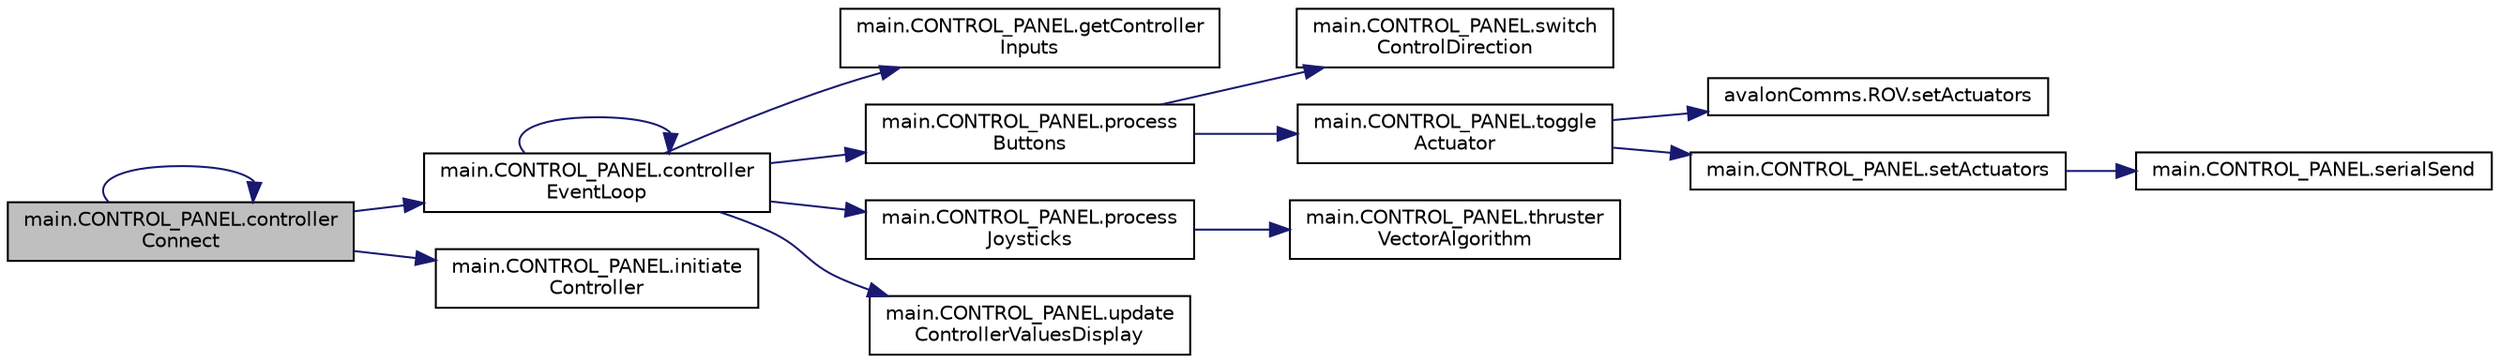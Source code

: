 digraph "main.CONTROL_PANEL.controllerConnect"
{
 // LATEX_PDF_SIZE
  edge [fontname="Helvetica",fontsize="10",labelfontname="Helvetica",labelfontsize="10"];
  node [fontname="Helvetica",fontsize="10",shape=record];
  rankdir="LR";
  Node1 [label="main.CONTROL_PANEL.controller\lConnect",height=0.2,width=0.4,color="black", fillcolor="grey75", style="filled", fontcolor="black",tooltip=" "];
  Node1 -> Node1 [color="midnightblue",fontsize="10",style="solid",fontname="Helvetica"];
  Node1 -> Node2 [color="midnightblue",fontsize="10",style="solid",fontname="Helvetica"];
  Node2 [label="main.CONTROL_PANEL.controller\lEventLoop",height=0.2,width=0.4,color="black", fillcolor="white", style="filled",URL="$classmain_1_1_c_o_n_t_r_o_l___p_a_n_e_l.html#a85a2502e3a04f7f4c6108033ed7d71aa",tooltip=" "];
  Node2 -> Node2 [color="midnightblue",fontsize="10",style="solid",fontname="Helvetica"];
  Node2 -> Node3 [color="midnightblue",fontsize="10",style="solid",fontname="Helvetica"];
  Node3 [label="main.CONTROL_PANEL.getController\lInputs",height=0.2,width=0.4,color="black", fillcolor="white", style="filled",URL="$classmain_1_1_c_o_n_t_r_o_l___p_a_n_e_l.html#acccf25d5740c7f8593c785dbe61365e8",tooltip=" "];
  Node2 -> Node4 [color="midnightblue",fontsize="10",style="solid",fontname="Helvetica"];
  Node4 [label="main.CONTROL_PANEL.process\lButtons",height=0.2,width=0.4,color="black", fillcolor="white", style="filled",URL="$classmain_1_1_c_o_n_t_r_o_l___p_a_n_e_l.html#ad79a7e7a5f34701cb824b405b7fd3245",tooltip=" "];
  Node4 -> Node5 [color="midnightblue",fontsize="10",style="solid",fontname="Helvetica"];
  Node5 [label="main.CONTROL_PANEL.switch\lControlDirection",height=0.2,width=0.4,color="black", fillcolor="white", style="filled",URL="$classmain_1_1_c_o_n_t_r_o_l___p_a_n_e_l.html#a913dbccde53830bd855254a3d3b2339e",tooltip=" "];
  Node4 -> Node6 [color="midnightblue",fontsize="10",style="solid",fontname="Helvetica"];
  Node6 [label="main.CONTROL_PANEL.toggle\lActuator",height=0.2,width=0.4,color="black", fillcolor="white", style="filled",URL="$classmain_1_1_c_o_n_t_r_o_l___p_a_n_e_l.html#aa0f6871aeb0d42e79a52dd9b1378c8ac",tooltip=" "];
  Node6 -> Node7 [color="midnightblue",fontsize="10",style="solid",fontname="Helvetica"];
  Node7 [label="avalonComms.ROV.setActuators",height=0.2,width=0.4,color="black", fillcolor="white", style="filled",URL="$classavalon_comms_1_1_r_o_v.html#a650f7b8cdeade54010f7a49522356c98",tooltip=" "];
  Node6 -> Node8 [color="midnightblue",fontsize="10",style="solid",fontname="Helvetica"];
  Node8 [label="main.CONTROL_PANEL.setActuators",height=0.2,width=0.4,color="black", fillcolor="white", style="filled",URL="$classmain_1_1_c_o_n_t_r_o_l___p_a_n_e_l.html#ab31bc9fe2cd07228e1f0e38056e971c8",tooltip=" "];
  Node8 -> Node9 [color="midnightblue",fontsize="10",style="solid",fontname="Helvetica"];
  Node9 [label="main.CONTROL_PANEL.serialSend",height=0.2,width=0.4,color="black", fillcolor="white", style="filled",URL="$classmain_1_1_c_o_n_t_r_o_l___p_a_n_e_l.html#a313b30aaebe2fcd29b6833d982b81f8a",tooltip=" "];
  Node2 -> Node10 [color="midnightblue",fontsize="10",style="solid",fontname="Helvetica"];
  Node10 [label="main.CONTROL_PANEL.process\lJoysticks",height=0.2,width=0.4,color="black", fillcolor="white", style="filled",URL="$classmain_1_1_c_o_n_t_r_o_l___p_a_n_e_l.html#aeb2e3f837c68ab700e88ba437dfa69ee",tooltip=" "];
  Node10 -> Node11 [color="midnightblue",fontsize="10",style="solid",fontname="Helvetica"];
  Node11 [label="main.CONTROL_PANEL.thruster\lVectorAlgorithm",height=0.2,width=0.4,color="black", fillcolor="white", style="filled",URL="$classmain_1_1_c_o_n_t_r_o_l___p_a_n_e_l.html#a011dd14f8db54987af4d025afbfdcdbc",tooltip=" "];
  Node2 -> Node12 [color="midnightblue",fontsize="10",style="solid",fontname="Helvetica"];
  Node12 [label="main.CONTROL_PANEL.update\lControllerValuesDisplay",height=0.2,width=0.4,color="black", fillcolor="white", style="filled",URL="$classmain_1_1_c_o_n_t_r_o_l___p_a_n_e_l.html#ae33ba42e85954cb8f8b8cd12b41e5543",tooltip=" "];
  Node1 -> Node13 [color="midnightblue",fontsize="10",style="solid",fontname="Helvetica"];
  Node13 [label="main.CONTROL_PANEL.initiate\lController",height=0.2,width=0.4,color="black", fillcolor="white", style="filled",URL="$classmain_1_1_c_o_n_t_r_o_l___p_a_n_e_l.html#a2de8bc150469394c68c71424896ae691",tooltip=" "];
}
